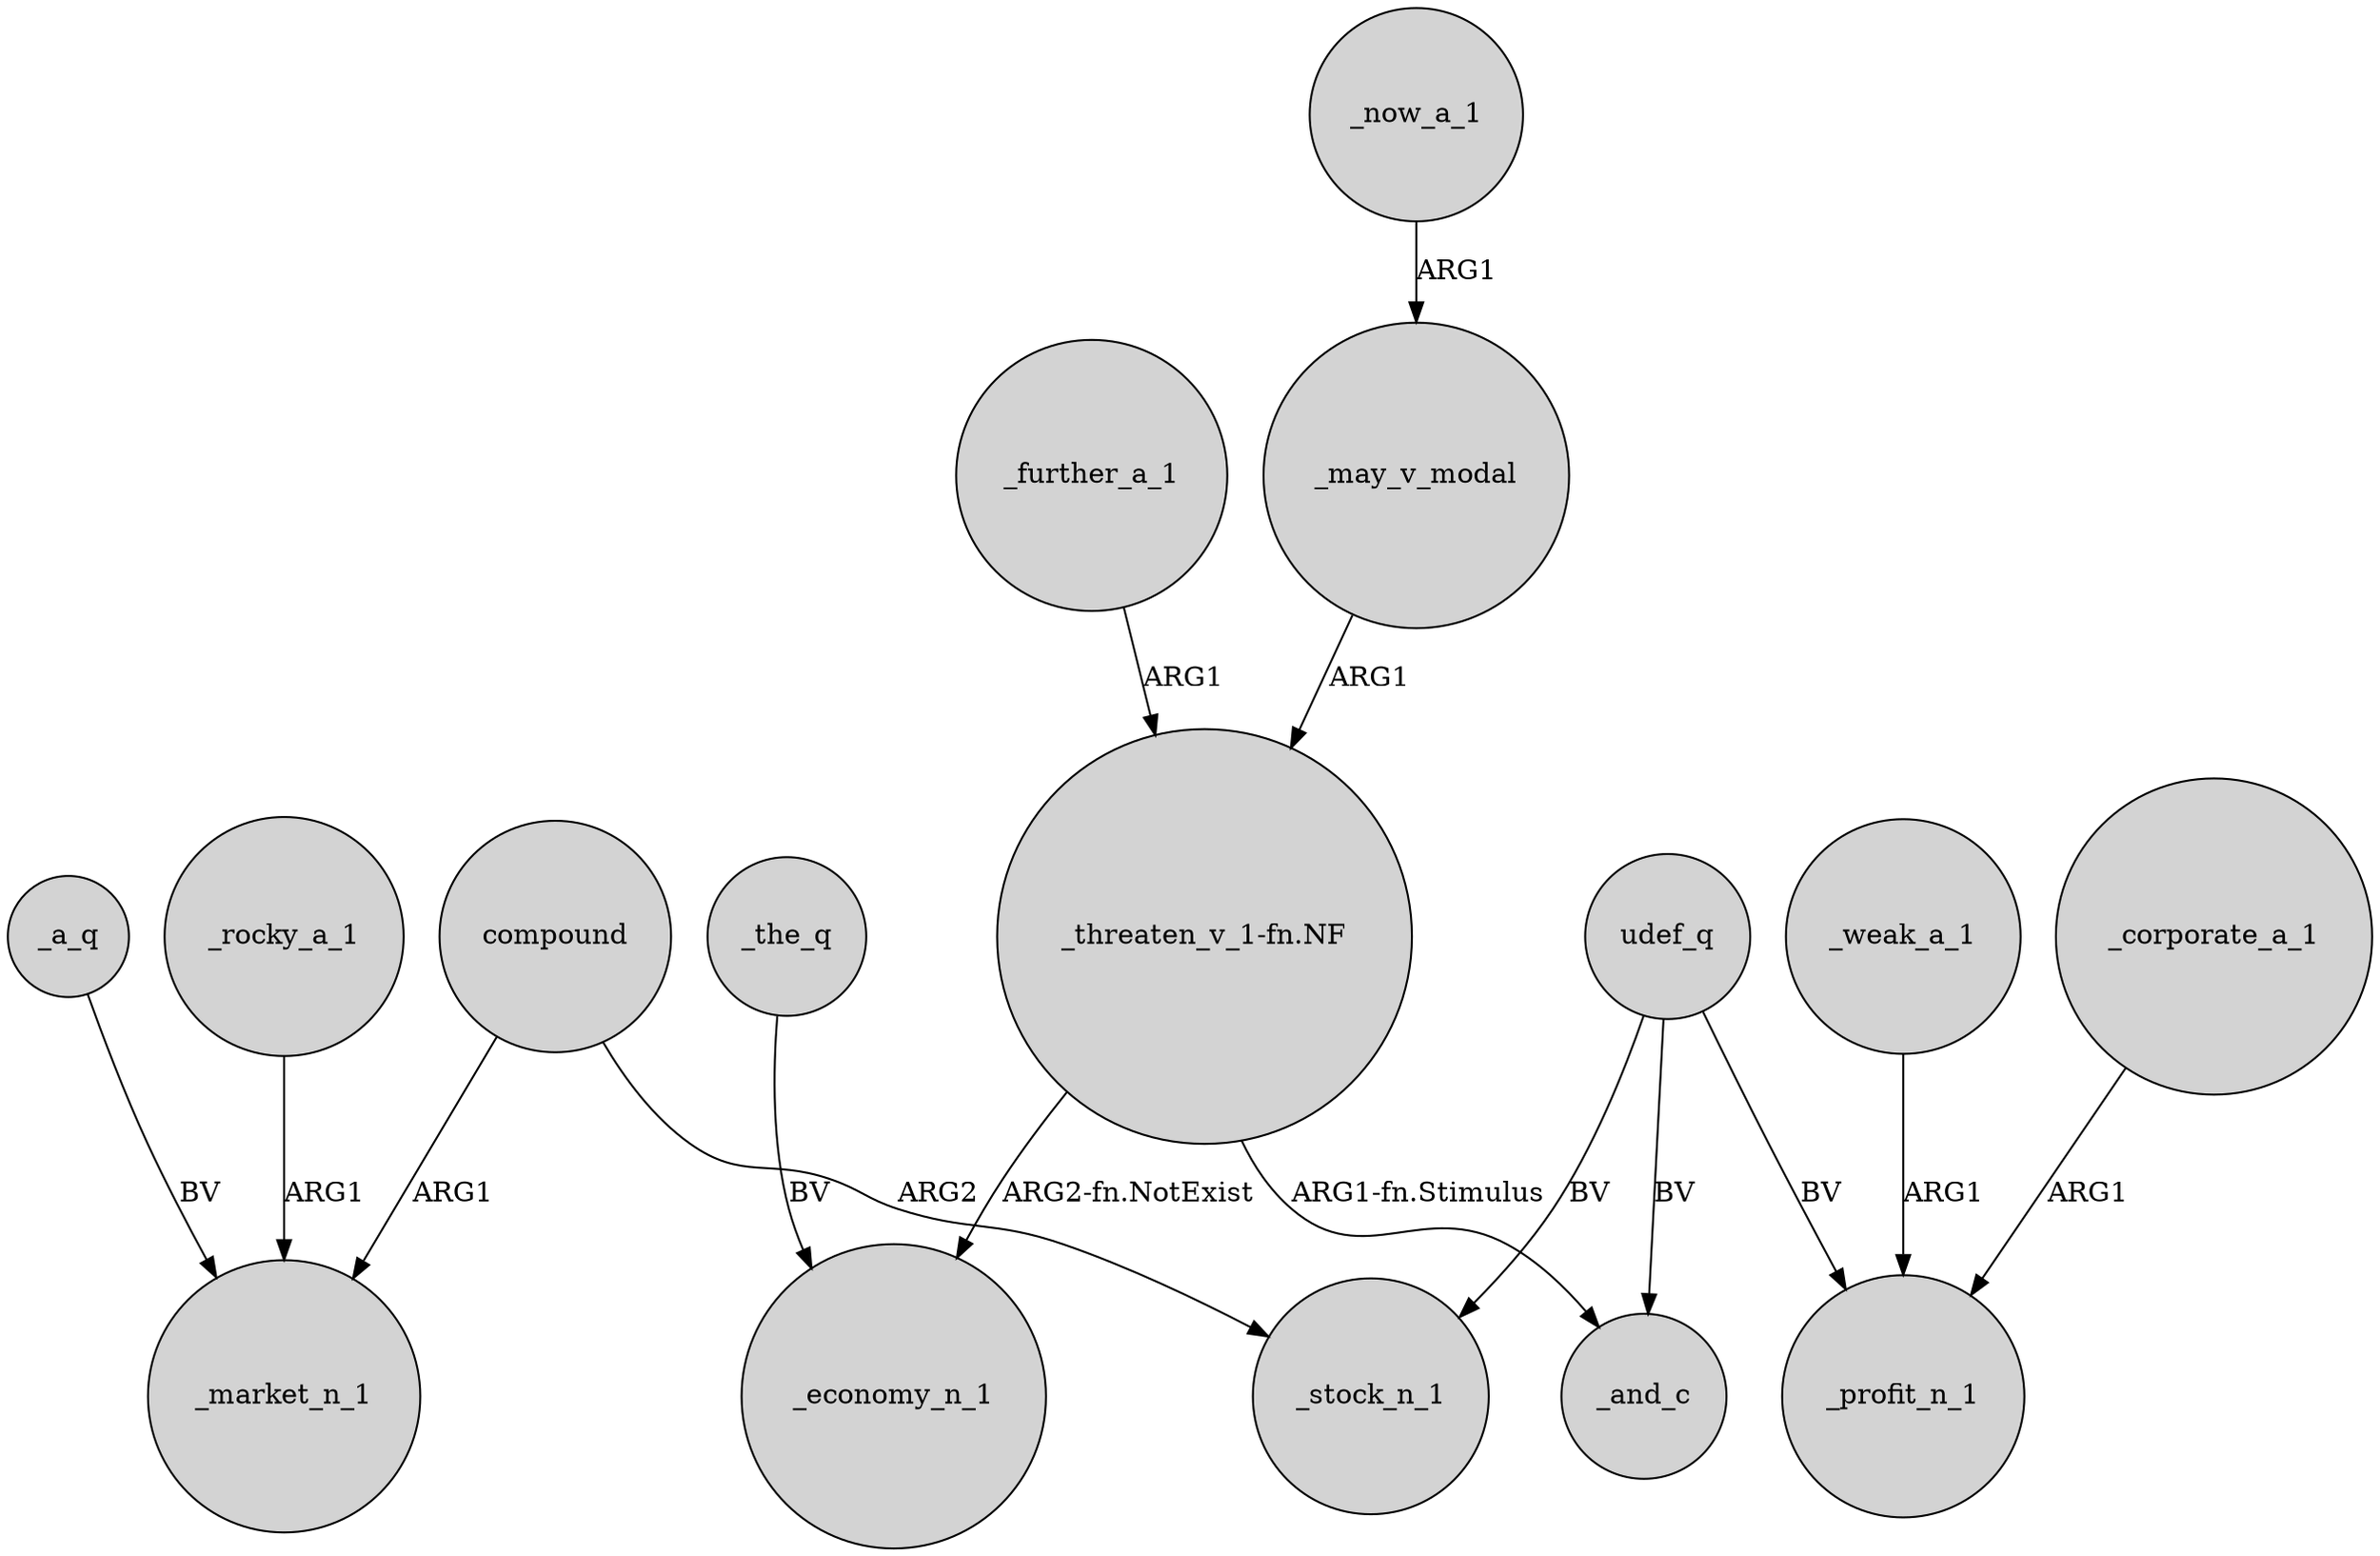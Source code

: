 digraph {
	node [shape=circle style=filled]
	_may_v_modal -> "_threaten_v_1-fn.NF" [label=ARG1]
	_the_q -> _economy_n_1 [label=BV]
	udef_q -> _stock_n_1 [label=BV]
	_weak_a_1 -> _profit_n_1 [label=ARG1]
	_rocky_a_1 -> _market_n_1 [label=ARG1]
	udef_q -> _profit_n_1 [label=BV]
	compound -> _market_n_1 [label=ARG1]
	_corporate_a_1 -> _profit_n_1 [label=ARG1]
	"_threaten_v_1-fn.NF" -> _economy_n_1 [label="ARG2-fn.NotExist"]
	udef_q -> _and_c [label=BV]
	_further_a_1 -> "_threaten_v_1-fn.NF" [label=ARG1]
	_now_a_1 -> _may_v_modal [label=ARG1]
	compound -> _stock_n_1 [label=ARG2]
	_a_q -> _market_n_1 [label=BV]
	"_threaten_v_1-fn.NF" -> _and_c [label="ARG1-fn.Stimulus"]
}
